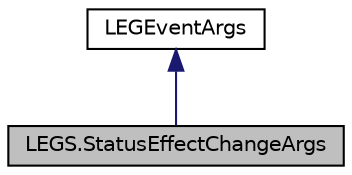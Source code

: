 digraph "LEGS.StatusEffectChangeArgs"
{
 // LATEX_PDF_SIZE
  edge [fontname="Helvetica",fontsize="10",labelfontname="Helvetica",labelfontsize="10"];
  node [fontname="Helvetica",fontsize="10",shape=record];
  Node1 [label="LEGS.StatusEffectChangeArgs",height=0.2,width=0.4,color="black", fillcolor="grey75", style="filled", fontcolor="black",tooltip="Event for changing of an IStatusEffect in an IEntity"];
  Node2 -> Node1 [dir="back",color="midnightblue",fontsize="10",style="solid",fontname="Helvetica"];
  Node2 [label="LEGEventArgs",height=0.2,width=0.4,color="black", fillcolor="white", style="filled",URL="$classLEGS_1_1LEGEventArgs.html",tooltip="LeGS event arguments base, for all events from EventManager"];
}

